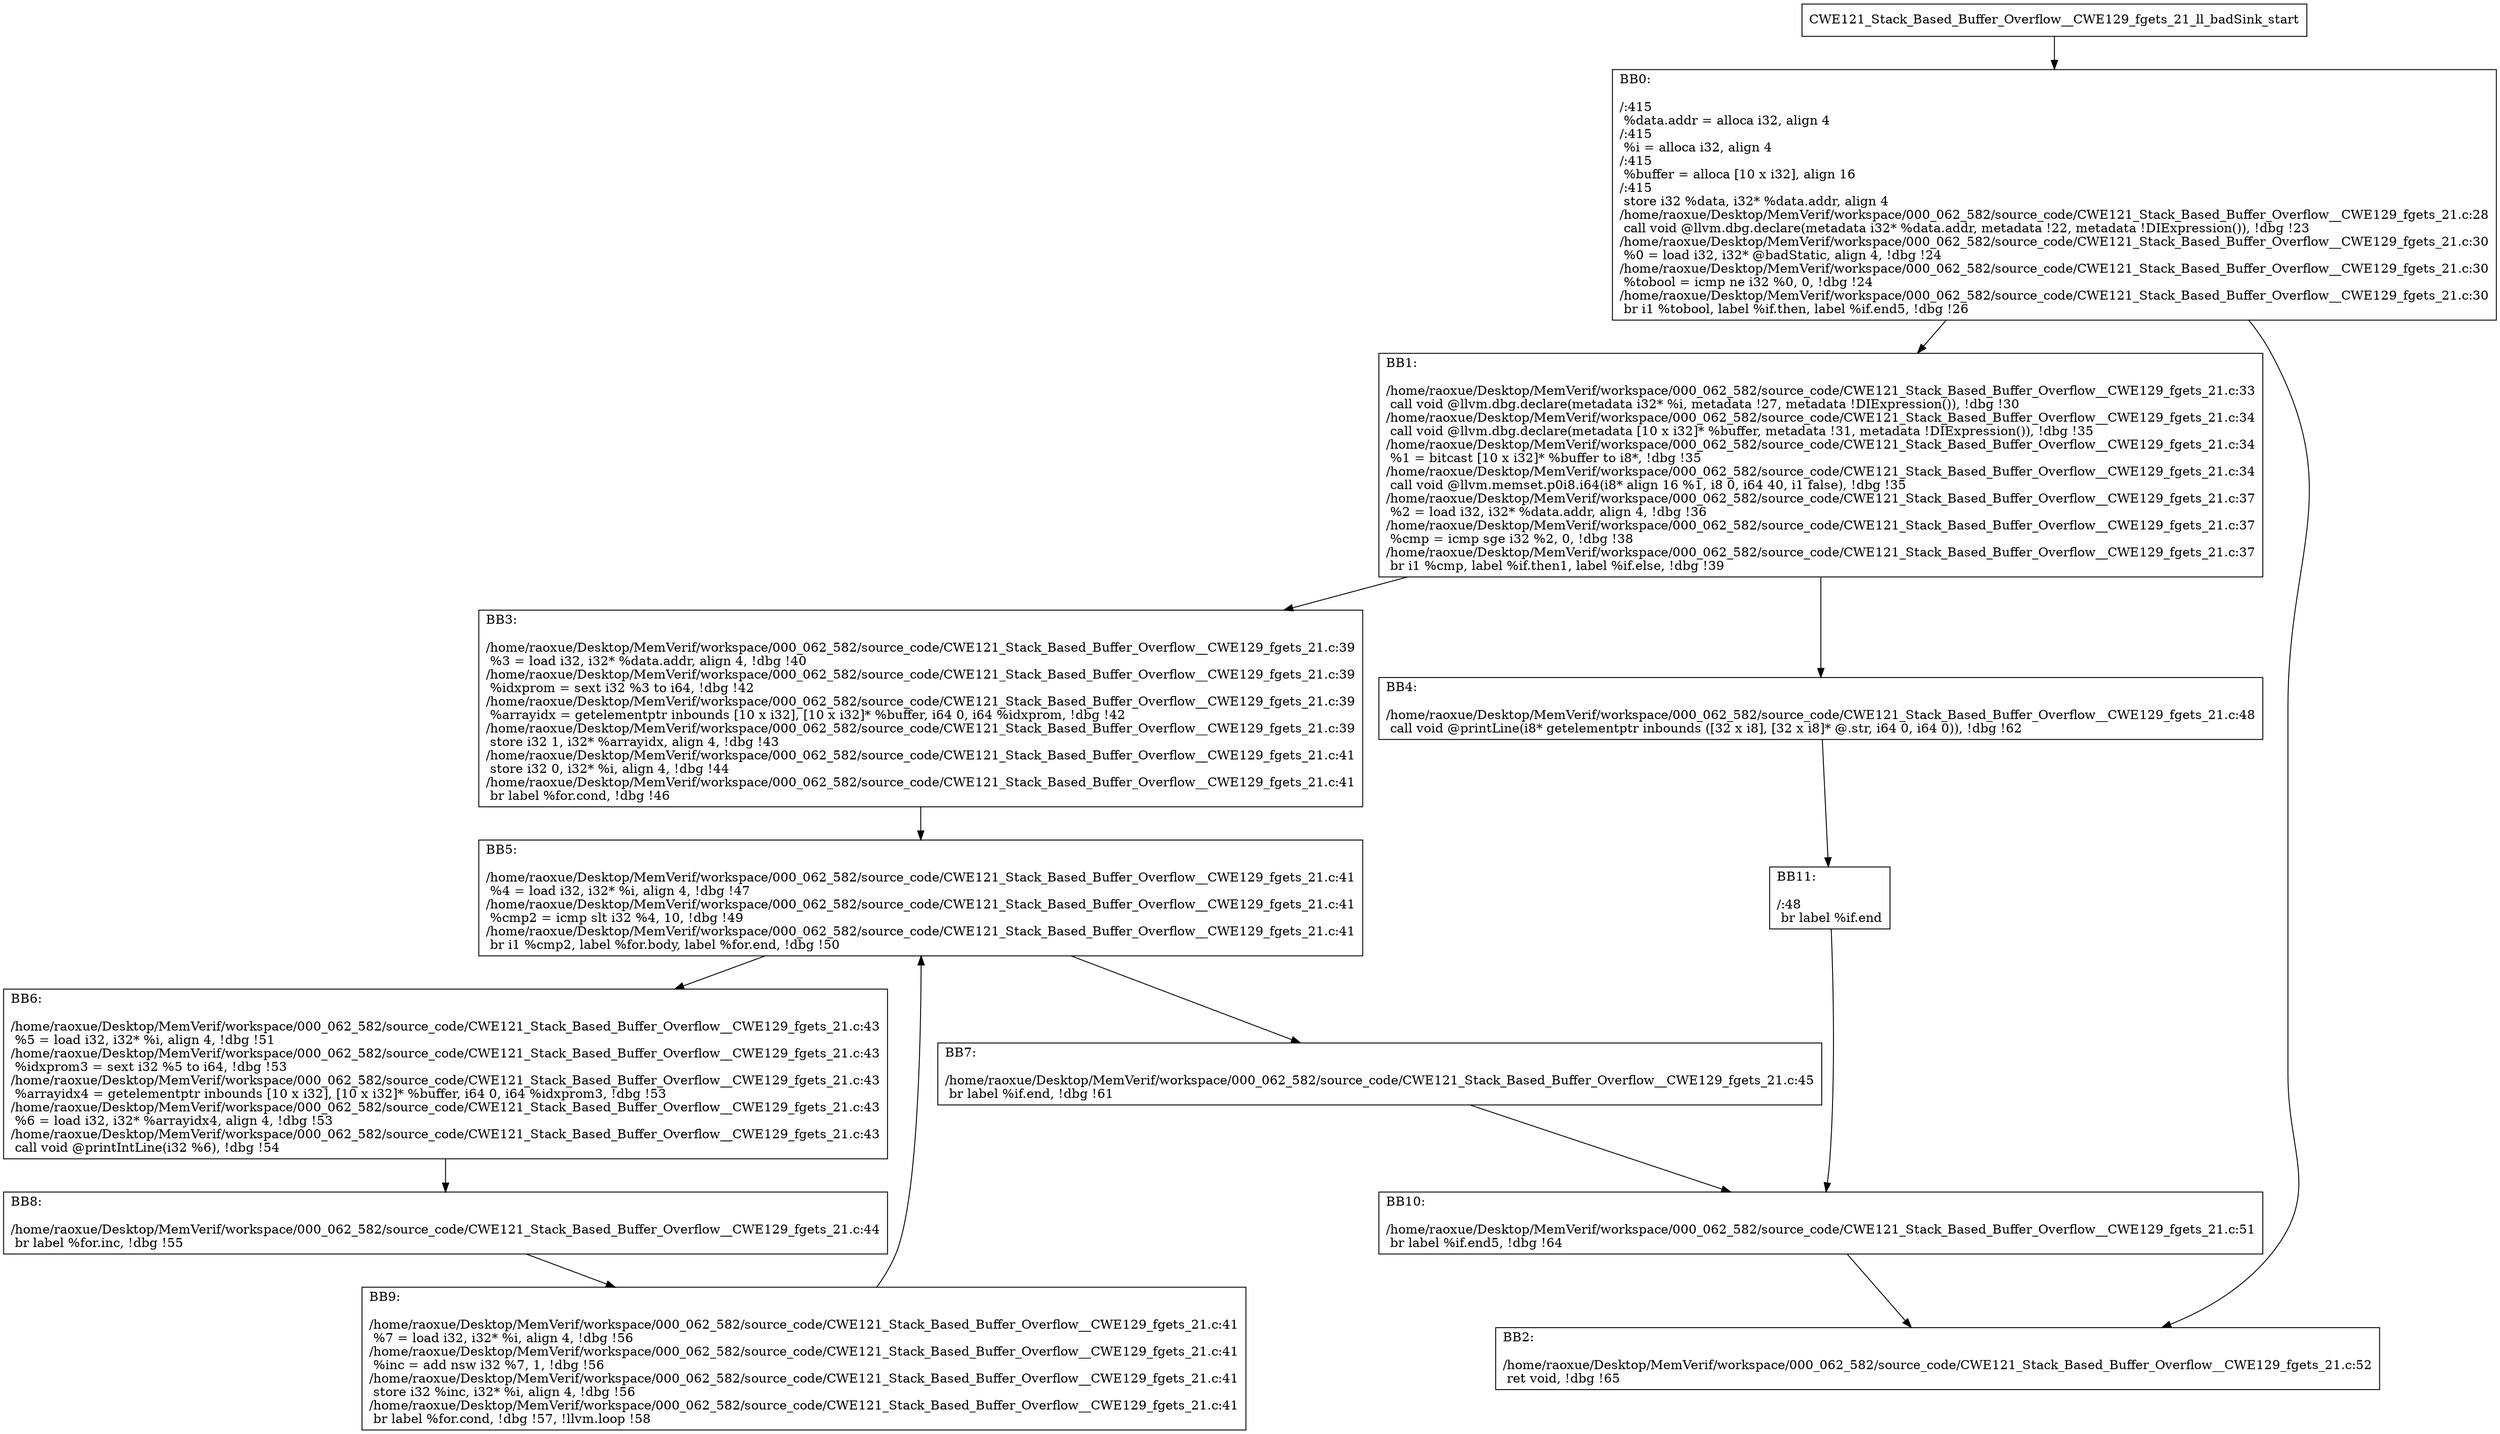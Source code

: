 digraph "CFG for'CWE121_Stack_Based_Buffer_Overflow__CWE129_fgets_21_ll_badSink' function" {
	BBCWE121_Stack_Based_Buffer_Overflow__CWE129_fgets_21_ll_badSink_start[shape=record,label="{CWE121_Stack_Based_Buffer_Overflow__CWE129_fgets_21_ll_badSink_start}"];
	BBCWE121_Stack_Based_Buffer_Overflow__CWE129_fgets_21_ll_badSink_start-> CWE121_Stack_Based_Buffer_Overflow__CWE129_fgets_21_ll_badSinkBB0;
	CWE121_Stack_Based_Buffer_Overflow__CWE129_fgets_21_ll_badSinkBB0 [shape=record, label="{BB0:\l\l/:415\l
  %data.addr = alloca i32, align 4\l
/:415\l
  %i = alloca i32, align 4\l
/:415\l
  %buffer = alloca [10 x i32], align 16\l
/:415\l
  store i32 %data, i32* %data.addr, align 4\l
/home/raoxue/Desktop/MemVerif/workspace/000_062_582/source_code/CWE121_Stack_Based_Buffer_Overflow__CWE129_fgets_21.c:28\l
  call void @llvm.dbg.declare(metadata i32* %data.addr, metadata !22, metadata !DIExpression()), !dbg !23\l
/home/raoxue/Desktop/MemVerif/workspace/000_062_582/source_code/CWE121_Stack_Based_Buffer_Overflow__CWE129_fgets_21.c:30\l
  %0 = load i32, i32* @badStatic, align 4, !dbg !24\l
/home/raoxue/Desktop/MemVerif/workspace/000_062_582/source_code/CWE121_Stack_Based_Buffer_Overflow__CWE129_fgets_21.c:30\l
  %tobool = icmp ne i32 %0, 0, !dbg !24\l
/home/raoxue/Desktop/MemVerif/workspace/000_062_582/source_code/CWE121_Stack_Based_Buffer_Overflow__CWE129_fgets_21.c:30\l
  br i1 %tobool, label %if.then, label %if.end5, !dbg !26\l
}"];
	CWE121_Stack_Based_Buffer_Overflow__CWE129_fgets_21_ll_badSinkBB0-> CWE121_Stack_Based_Buffer_Overflow__CWE129_fgets_21_ll_badSinkBB1;
	CWE121_Stack_Based_Buffer_Overflow__CWE129_fgets_21_ll_badSinkBB0-> CWE121_Stack_Based_Buffer_Overflow__CWE129_fgets_21_ll_badSinkBB2;
	CWE121_Stack_Based_Buffer_Overflow__CWE129_fgets_21_ll_badSinkBB1 [shape=record, label="{BB1:\l\l/home/raoxue/Desktop/MemVerif/workspace/000_062_582/source_code/CWE121_Stack_Based_Buffer_Overflow__CWE129_fgets_21.c:33\l
  call void @llvm.dbg.declare(metadata i32* %i, metadata !27, metadata !DIExpression()), !dbg !30\l
/home/raoxue/Desktop/MemVerif/workspace/000_062_582/source_code/CWE121_Stack_Based_Buffer_Overflow__CWE129_fgets_21.c:34\l
  call void @llvm.dbg.declare(metadata [10 x i32]* %buffer, metadata !31, metadata !DIExpression()), !dbg !35\l
/home/raoxue/Desktop/MemVerif/workspace/000_062_582/source_code/CWE121_Stack_Based_Buffer_Overflow__CWE129_fgets_21.c:34\l
  %1 = bitcast [10 x i32]* %buffer to i8*, !dbg !35\l
/home/raoxue/Desktop/MemVerif/workspace/000_062_582/source_code/CWE121_Stack_Based_Buffer_Overflow__CWE129_fgets_21.c:34\l
  call void @llvm.memset.p0i8.i64(i8* align 16 %1, i8 0, i64 40, i1 false), !dbg !35\l
/home/raoxue/Desktop/MemVerif/workspace/000_062_582/source_code/CWE121_Stack_Based_Buffer_Overflow__CWE129_fgets_21.c:37\l
  %2 = load i32, i32* %data.addr, align 4, !dbg !36\l
/home/raoxue/Desktop/MemVerif/workspace/000_062_582/source_code/CWE121_Stack_Based_Buffer_Overflow__CWE129_fgets_21.c:37\l
  %cmp = icmp sge i32 %2, 0, !dbg !38\l
/home/raoxue/Desktop/MemVerif/workspace/000_062_582/source_code/CWE121_Stack_Based_Buffer_Overflow__CWE129_fgets_21.c:37\l
  br i1 %cmp, label %if.then1, label %if.else, !dbg !39\l
}"];
	CWE121_Stack_Based_Buffer_Overflow__CWE129_fgets_21_ll_badSinkBB1-> CWE121_Stack_Based_Buffer_Overflow__CWE129_fgets_21_ll_badSinkBB3;
	CWE121_Stack_Based_Buffer_Overflow__CWE129_fgets_21_ll_badSinkBB1-> CWE121_Stack_Based_Buffer_Overflow__CWE129_fgets_21_ll_badSinkBB4;
	CWE121_Stack_Based_Buffer_Overflow__CWE129_fgets_21_ll_badSinkBB3 [shape=record, label="{BB3:\l\l/home/raoxue/Desktop/MemVerif/workspace/000_062_582/source_code/CWE121_Stack_Based_Buffer_Overflow__CWE129_fgets_21.c:39\l
  %3 = load i32, i32* %data.addr, align 4, !dbg !40\l
/home/raoxue/Desktop/MemVerif/workspace/000_062_582/source_code/CWE121_Stack_Based_Buffer_Overflow__CWE129_fgets_21.c:39\l
  %idxprom = sext i32 %3 to i64, !dbg !42\l
/home/raoxue/Desktop/MemVerif/workspace/000_062_582/source_code/CWE121_Stack_Based_Buffer_Overflow__CWE129_fgets_21.c:39\l
  %arrayidx = getelementptr inbounds [10 x i32], [10 x i32]* %buffer, i64 0, i64 %idxprom, !dbg !42\l
/home/raoxue/Desktop/MemVerif/workspace/000_062_582/source_code/CWE121_Stack_Based_Buffer_Overflow__CWE129_fgets_21.c:39\l
  store i32 1, i32* %arrayidx, align 4, !dbg !43\l
/home/raoxue/Desktop/MemVerif/workspace/000_062_582/source_code/CWE121_Stack_Based_Buffer_Overflow__CWE129_fgets_21.c:41\l
  store i32 0, i32* %i, align 4, !dbg !44\l
/home/raoxue/Desktop/MemVerif/workspace/000_062_582/source_code/CWE121_Stack_Based_Buffer_Overflow__CWE129_fgets_21.c:41\l
  br label %for.cond, !dbg !46\l
}"];
	CWE121_Stack_Based_Buffer_Overflow__CWE129_fgets_21_ll_badSinkBB3-> CWE121_Stack_Based_Buffer_Overflow__CWE129_fgets_21_ll_badSinkBB5;
	CWE121_Stack_Based_Buffer_Overflow__CWE129_fgets_21_ll_badSinkBB5 [shape=record, label="{BB5:\l\l/home/raoxue/Desktop/MemVerif/workspace/000_062_582/source_code/CWE121_Stack_Based_Buffer_Overflow__CWE129_fgets_21.c:41\l
  %4 = load i32, i32* %i, align 4, !dbg !47\l
/home/raoxue/Desktop/MemVerif/workspace/000_062_582/source_code/CWE121_Stack_Based_Buffer_Overflow__CWE129_fgets_21.c:41\l
  %cmp2 = icmp slt i32 %4, 10, !dbg !49\l
/home/raoxue/Desktop/MemVerif/workspace/000_062_582/source_code/CWE121_Stack_Based_Buffer_Overflow__CWE129_fgets_21.c:41\l
  br i1 %cmp2, label %for.body, label %for.end, !dbg !50\l
}"];
	CWE121_Stack_Based_Buffer_Overflow__CWE129_fgets_21_ll_badSinkBB5-> CWE121_Stack_Based_Buffer_Overflow__CWE129_fgets_21_ll_badSinkBB6;
	CWE121_Stack_Based_Buffer_Overflow__CWE129_fgets_21_ll_badSinkBB5-> CWE121_Stack_Based_Buffer_Overflow__CWE129_fgets_21_ll_badSinkBB7;
	CWE121_Stack_Based_Buffer_Overflow__CWE129_fgets_21_ll_badSinkBB6 [shape=record, label="{BB6:\l\l/home/raoxue/Desktop/MemVerif/workspace/000_062_582/source_code/CWE121_Stack_Based_Buffer_Overflow__CWE129_fgets_21.c:43\l
  %5 = load i32, i32* %i, align 4, !dbg !51\l
/home/raoxue/Desktop/MemVerif/workspace/000_062_582/source_code/CWE121_Stack_Based_Buffer_Overflow__CWE129_fgets_21.c:43\l
  %idxprom3 = sext i32 %5 to i64, !dbg !53\l
/home/raoxue/Desktop/MemVerif/workspace/000_062_582/source_code/CWE121_Stack_Based_Buffer_Overflow__CWE129_fgets_21.c:43\l
  %arrayidx4 = getelementptr inbounds [10 x i32], [10 x i32]* %buffer, i64 0, i64 %idxprom3, !dbg !53\l
/home/raoxue/Desktop/MemVerif/workspace/000_062_582/source_code/CWE121_Stack_Based_Buffer_Overflow__CWE129_fgets_21.c:43\l
  %6 = load i32, i32* %arrayidx4, align 4, !dbg !53\l
/home/raoxue/Desktop/MemVerif/workspace/000_062_582/source_code/CWE121_Stack_Based_Buffer_Overflow__CWE129_fgets_21.c:43\l
  call void @printIntLine(i32 %6), !dbg !54\l
}"];
	CWE121_Stack_Based_Buffer_Overflow__CWE129_fgets_21_ll_badSinkBB6-> CWE121_Stack_Based_Buffer_Overflow__CWE129_fgets_21_ll_badSinkBB8;
	CWE121_Stack_Based_Buffer_Overflow__CWE129_fgets_21_ll_badSinkBB8 [shape=record, label="{BB8:\l\l/home/raoxue/Desktop/MemVerif/workspace/000_062_582/source_code/CWE121_Stack_Based_Buffer_Overflow__CWE129_fgets_21.c:44\l
  br label %for.inc, !dbg !55\l
}"];
	CWE121_Stack_Based_Buffer_Overflow__CWE129_fgets_21_ll_badSinkBB8-> CWE121_Stack_Based_Buffer_Overflow__CWE129_fgets_21_ll_badSinkBB9;
	CWE121_Stack_Based_Buffer_Overflow__CWE129_fgets_21_ll_badSinkBB9 [shape=record, label="{BB9:\l\l/home/raoxue/Desktop/MemVerif/workspace/000_062_582/source_code/CWE121_Stack_Based_Buffer_Overflow__CWE129_fgets_21.c:41\l
  %7 = load i32, i32* %i, align 4, !dbg !56\l
/home/raoxue/Desktop/MemVerif/workspace/000_062_582/source_code/CWE121_Stack_Based_Buffer_Overflow__CWE129_fgets_21.c:41\l
  %inc = add nsw i32 %7, 1, !dbg !56\l
/home/raoxue/Desktop/MemVerif/workspace/000_062_582/source_code/CWE121_Stack_Based_Buffer_Overflow__CWE129_fgets_21.c:41\l
  store i32 %inc, i32* %i, align 4, !dbg !56\l
/home/raoxue/Desktop/MemVerif/workspace/000_062_582/source_code/CWE121_Stack_Based_Buffer_Overflow__CWE129_fgets_21.c:41\l
  br label %for.cond, !dbg !57, !llvm.loop !58\l
}"];
	CWE121_Stack_Based_Buffer_Overflow__CWE129_fgets_21_ll_badSinkBB9-> CWE121_Stack_Based_Buffer_Overflow__CWE129_fgets_21_ll_badSinkBB5;
	CWE121_Stack_Based_Buffer_Overflow__CWE129_fgets_21_ll_badSinkBB7 [shape=record, label="{BB7:\l\l/home/raoxue/Desktop/MemVerif/workspace/000_062_582/source_code/CWE121_Stack_Based_Buffer_Overflow__CWE129_fgets_21.c:45\l
  br label %if.end, !dbg !61\l
}"];
	CWE121_Stack_Based_Buffer_Overflow__CWE129_fgets_21_ll_badSinkBB7-> CWE121_Stack_Based_Buffer_Overflow__CWE129_fgets_21_ll_badSinkBB10;
	CWE121_Stack_Based_Buffer_Overflow__CWE129_fgets_21_ll_badSinkBB4 [shape=record, label="{BB4:\l\l/home/raoxue/Desktop/MemVerif/workspace/000_062_582/source_code/CWE121_Stack_Based_Buffer_Overflow__CWE129_fgets_21.c:48\l
  call void @printLine(i8* getelementptr inbounds ([32 x i8], [32 x i8]* @.str, i64 0, i64 0)), !dbg !62\l
}"];
	CWE121_Stack_Based_Buffer_Overflow__CWE129_fgets_21_ll_badSinkBB4-> CWE121_Stack_Based_Buffer_Overflow__CWE129_fgets_21_ll_badSinkBB11;
	CWE121_Stack_Based_Buffer_Overflow__CWE129_fgets_21_ll_badSinkBB11 [shape=record, label="{BB11:\l\l/:48\l
  br label %if.end\l
}"];
	CWE121_Stack_Based_Buffer_Overflow__CWE129_fgets_21_ll_badSinkBB11-> CWE121_Stack_Based_Buffer_Overflow__CWE129_fgets_21_ll_badSinkBB10;
	CWE121_Stack_Based_Buffer_Overflow__CWE129_fgets_21_ll_badSinkBB10 [shape=record, label="{BB10:\l\l/home/raoxue/Desktop/MemVerif/workspace/000_062_582/source_code/CWE121_Stack_Based_Buffer_Overflow__CWE129_fgets_21.c:51\l
  br label %if.end5, !dbg !64\l
}"];
	CWE121_Stack_Based_Buffer_Overflow__CWE129_fgets_21_ll_badSinkBB10-> CWE121_Stack_Based_Buffer_Overflow__CWE129_fgets_21_ll_badSinkBB2;
	CWE121_Stack_Based_Buffer_Overflow__CWE129_fgets_21_ll_badSinkBB2 [shape=record, label="{BB2:\l\l/home/raoxue/Desktop/MemVerif/workspace/000_062_582/source_code/CWE121_Stack_Based_Buffer_Overflow__CWE129_fgets_21.c:52\l
  ret void, !dbg !65\l
}"];
}
